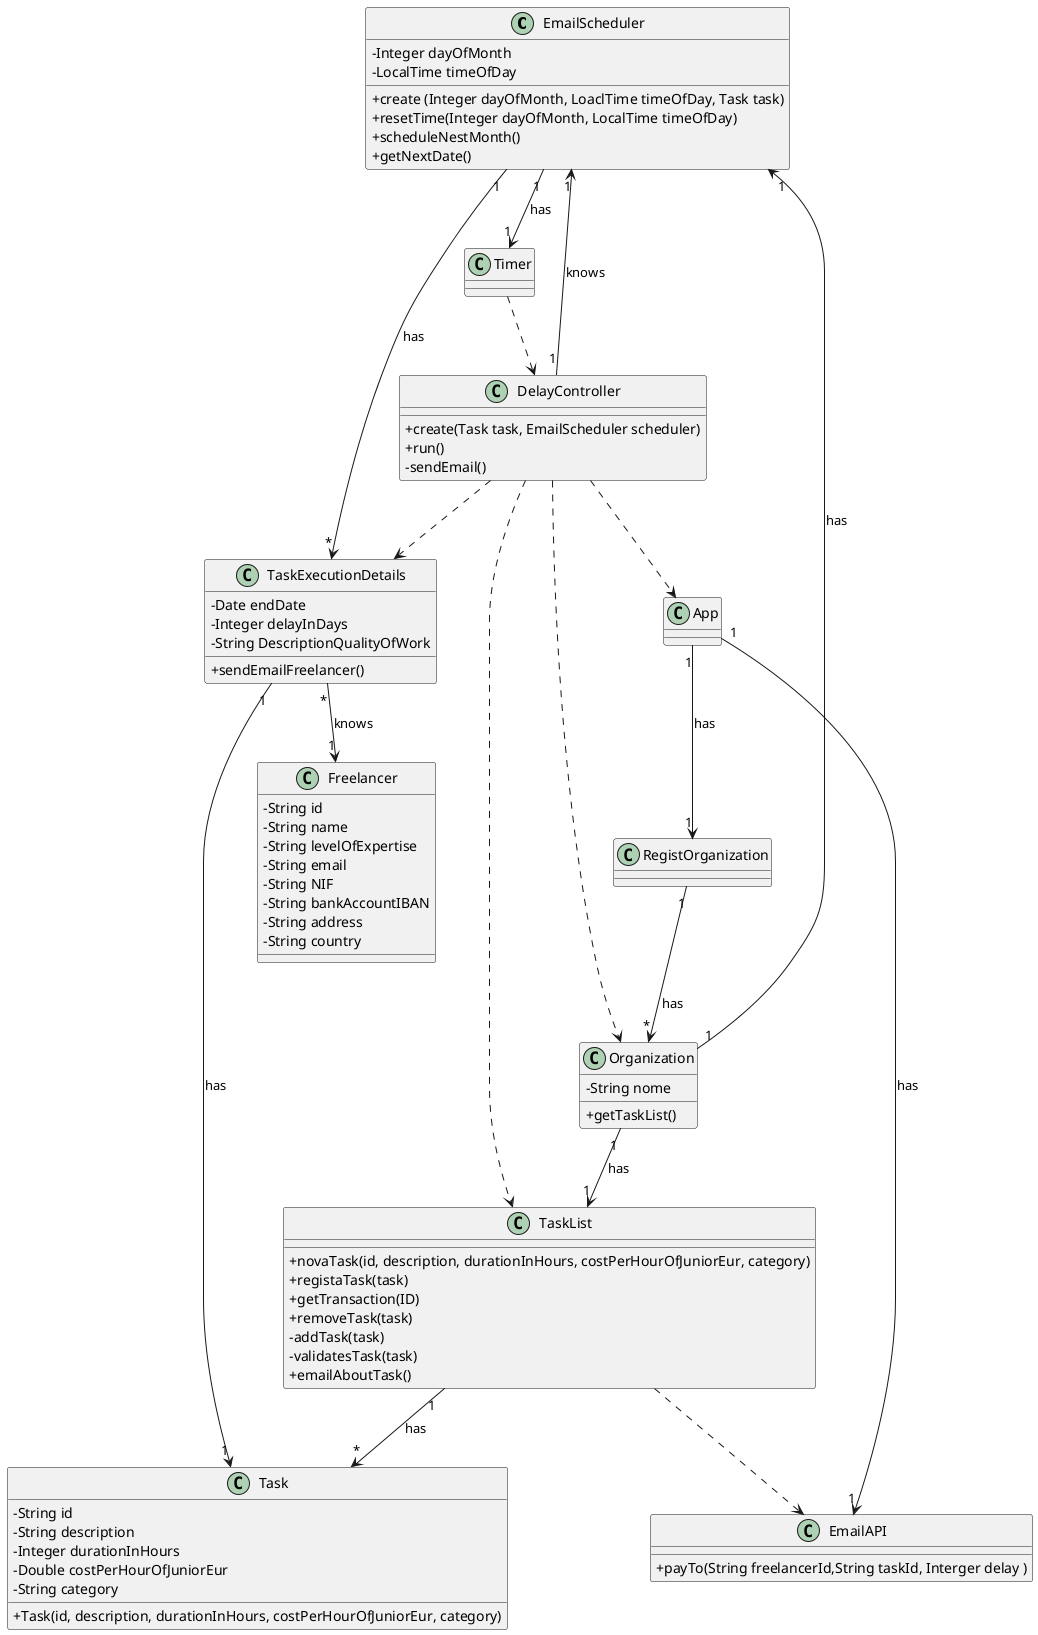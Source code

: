 @startuml CD
skinparam classAttributeIconSize 0
top to bottom direction

class EmailScheduler {
        - Integer dayOfMonth
        - LocalTime timeOfDay
        + create (Integer dayOfMonth, LoaclTime timeOfDay, Task task)
        + resetTime(Integer dayOfMonth, LocalTime timeOfDay)
        + scheduleNestMonth()
        + getNextDate()
}

class DelayController {       
	+ create(Task task, EmailScheduler scheduler)
        + run()
	- sendEmail()
}


class EmailAPI {
	+ payTo(String freelancerId,String taskId, Interger delay )
}


class Organization {
        - String nome
        + getTaskList()
}

class TaskList {
  +novaTask(id, description, durationInHours, costPerHourOfJuniorEur, category)
  +registaTask(task)
  + getTransaction(ID)
  + removeTask(task)
  -addTask(task)
  -validatesTask(task)
  + emailAboutTask()
}


class Task {
        - String id
        - String description
        - Integer durationInHours
        - Double costPerHourOfJuniorEur
        - String category
         +Task(id, description, durationInHours, costPerHourOfJuniorEur, category)
	 
}

class TaskExecutionDetails {
        - Date endDate
        - Integer delayInDays
        - String DescriptionQualityOfWork
        + sendEmailFreelancer()
}

class Freelancer {
        - String id
        - String name
        - String levelOfExpertise
        - String email
        - String NIF
        - String bankAccountIBAN
        - String address
        - String country
}


App                          "1" --> "1"      EmailAPI                  : has
App                          "1" --> "1"      RegistOrganization        : has
Timer                            ..>          DelayController
TaskExecutionDetails         "*" --> "1"      Freelancer                : knows
TaskExecutionDetails         "1" --> "1"         Task                   : has
Organization                 "1" --> "1"      TaskList                  : has
Organization                 "1" --> "1"      EmailScheduler            : has
DelayController                  ..>          App
DelayController                  ..>          Organization
DelayController                  ..>          TaskList
DelayController                  ..>          TaskExecutionDetails
DelayController              "1" --> "1"      EmailScheduler            : knows
TaskList                         ..>          EmailAPI
TaskList                     "1" --> "*"      Task             : has
EmailScheduler               "1" --> "1"      Timer                     : has
EmailScheduler               "1" --> "*"      TaskExecutionDetails      : has
RegistOrganization           "1" --> "*"      Organization              : has

@enduml